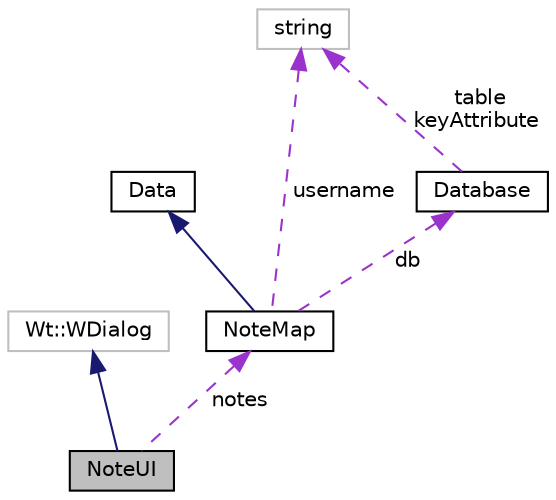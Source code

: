 digraph "NoteUI"
{
 // LATEX_PDF_SIZE
  edge [fontname="Helvetica",fontsize="10",labelfontname="Helvetica",labelfontsize="10"];
  node [fontname="Helvetica",fontsize="10",shape=record];
  Node1 [label="NoteUI",height=0.2,width=0.4,color="black", fillcolor="grey75", style="filled", fontcolor="black",tooltip="NoteUI."];
  Node2 -> Node1 [dir="back",color="midnightblue",fontsize="10",style="solid",fontname="Helvetica"];
  Node2 [label="Wt::WDialog",height=0.2,width=0.4,color="grey75", fillcolor="white", style="filled",tooltip=" "];
  Node3 -> Node1 [dir="back",color="darkorchid3",fontsize="10",style="dashed",label=" notes" ,fontname="Helvetica"];
  Node3 [label="NoteMap",height=0.2,width=0.4,color="black", fillcolor="white", style="filled",URL="$classNoteMap.html",tooltip="Sticky notes container."];
  Node4 -> Node3 [dir="back",color="midnightblue",fontsize="10",style="solid",fontname="Helvetica"];
  Node4 [label="Data",height=0.2,width=0.4,color="black", fillcolor="white", style="filled",URL="$classData.html",tooltip="Data object interface."];
  Node5 -> Node3 [dir="back",color="darkorchid3",fontsize="10",style="dashed",label=" username" ,fontname="Helvetica"];
  Node5 [label="string",height=0.2,width=0.4,color="grey75", fillcolor="white", style="filled",tooltip=" "];
  Node6 -> Node3 [dir="back",color="darkorchid3",fontsize="10",style="dashed",label=" db" ,fontname="Helvetica"];
  Node6 [label="Database",height=0.2,width=0.4,color="black", fillcolor="white", style="filled",URL="$classDatabase.html",tooltip="Storage and retrieval of SQL data."];
  Node5 -> Node6 [dir="back",color="darkorchid3",fontsize="10",style="dashed",label=" table\nkeyAttribute" ,fontname="Helvetica"];
}
